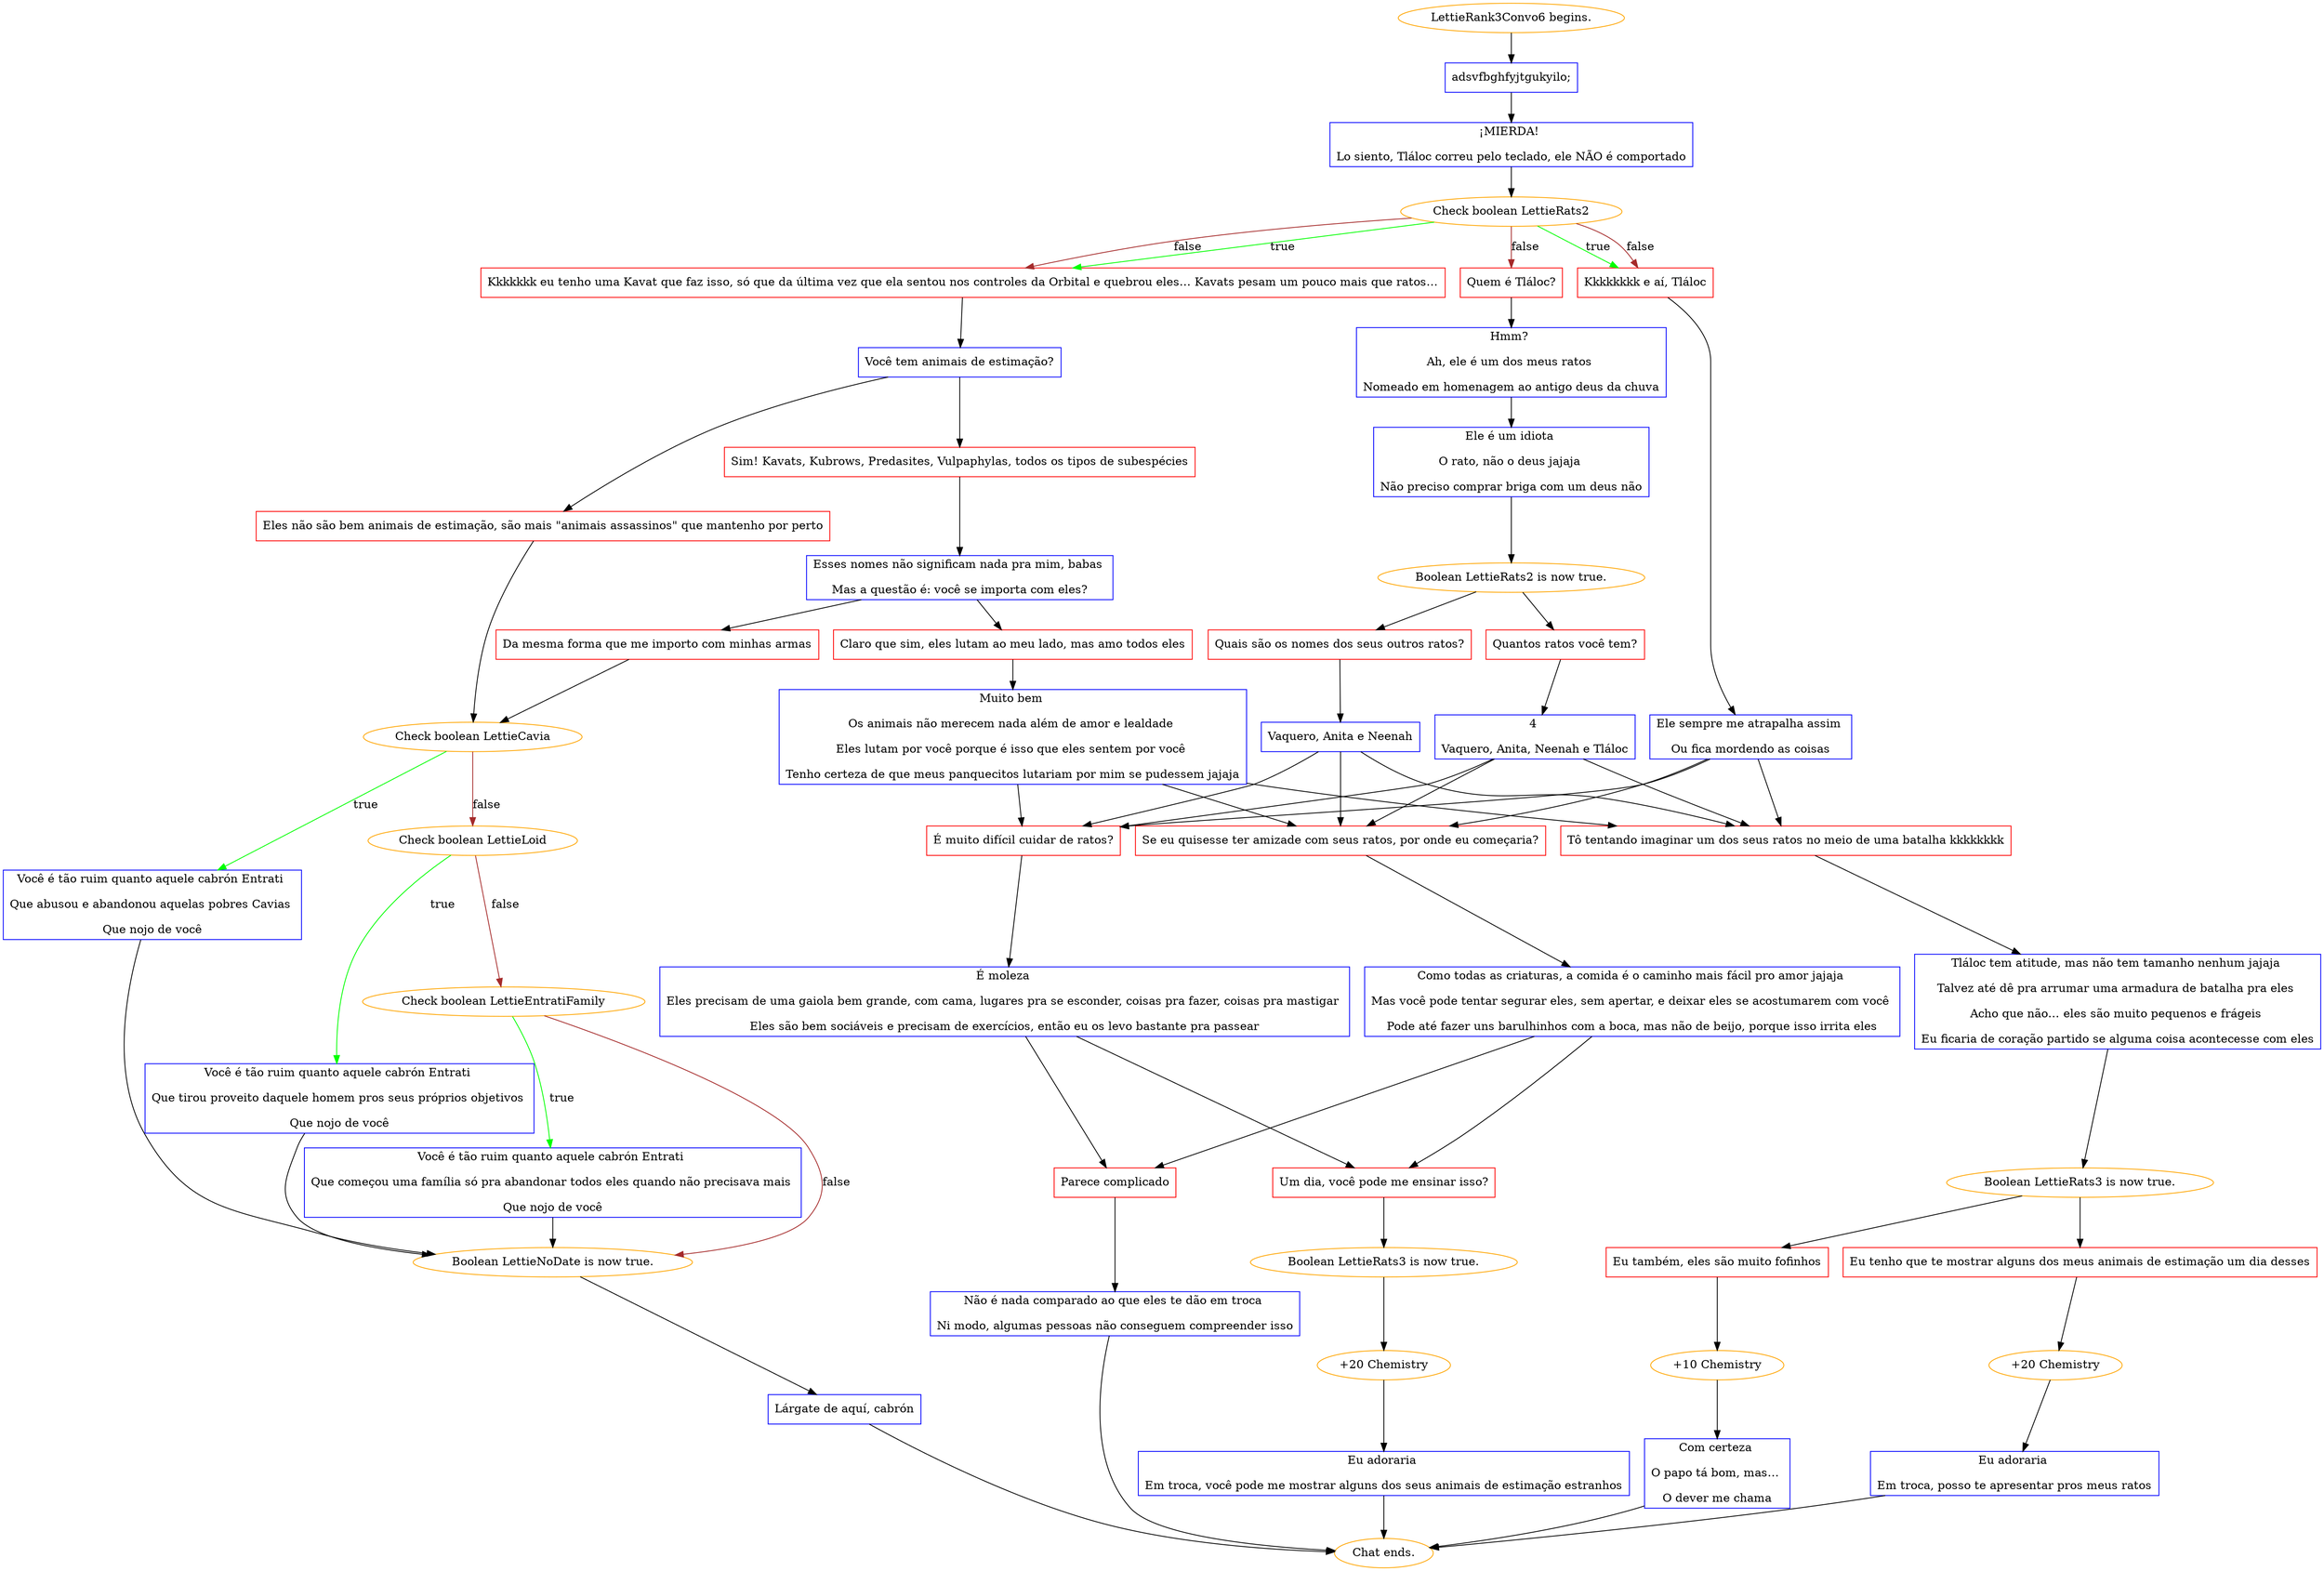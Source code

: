 digraph {
	"LettieRank3Convo6 begins." [color=orange];
		"LettieRank3Convo6 begins." -> j2163682350;
	j2163682350 [label="adsvfbghfyjtgukyilo;",shape=box,color=blue];
		j2163682350 -> j2370559459;
	j2370559459 [label="¡MIERDA! 
Lo siento, Tláloc correu pelo teclado, ele NÃO é comportado",shape=box,color=blue];
		j2370559459 -> j352879681;
	j352879681 [label="Check boolean LettieRats2",color=orange];
		j352879681 -> j639003996 [label=true,color=green];
		j352879681 -> j2866324110 [label=true,color=green];
		j352879681 -> j639003996 [label=false,color=brown];
		j352879681 -> j967527085 [label=false,color=brown];
		j352879681 -> j2866324110 [label=false,color=brown];
	j639003996 [label="Kkkkkkkk e aí, Tláloc",shape=box,color=red];
		j639003996 -> j2705314441;
	j2866324110 [label="Kkkkkkk eu tenho uma Kavat que faz isso, só que da última vez que ela sentou nos controles da Orbital e quebrou eles… Kavats pesam um pouco mais que ratos…",shape=box,color=red];
		j2866324110 -> j2369523706;
	j967527085 [label="Quem é Tláloc?",shape=box,color=red];
		j967527085 -> j3928781996;
	j2705314441 [label="Ele sempre me atrapalha assim 
Ou fica mordendo as coisas",shape=box,color=blue];
		j2705314441 -> j1032723474;
		j2705314441 -> j1879622122;
		j2705314441 -> j3588703233;
	j2369523706 [label="Você tem animais de estimação?",shape=box,color=blue];
		j2369523706 -> j1513235992;
		j2369523706 -> j1861586796;
	j3928781996 [label="Hmm? 
Ah, ele é um dos meus ratos 
Nomeado em homenagem ao antigo deus da chuva",shape=box,color=blue];
		j3928781996 -> j1942549386;
	j1032723474 [label="Se eu quisesse ter amizade com seus ratos, por onde eu começaria?",shape=box,color=red];
		j1032723474 -> j3738474181;
	j1879622122 [label="É muito difícil cuidar de ratos?",shape=box,color=red];
		j1879622122 -> j2159438643;
	j3588703233 [label="Tô tentando imaginar um dos seus ratos no meio de uma batalha kkkkkkkk",shape=box,color=red];
		j3588703233 -> j2402743043;
	j1513235992 [label="Sim! Kavats, Kubrows, Predasites, Vulpaphylas, todos os tipos de subespécies",shape=box,color=red];
		j1513235992 -> j2422628978;
	j1861586796 [label="Eles não são bem animais de estimação, são mais \"animais assassinos\" que mantenho por perto",shape=box,color=red];
		j1861586796 -> j2709366223;
	j1942549386 [label="Ele é um idiota 
O rato, não o deus jajaja 
Não preciso comprar briga com um deus não",shape=box,color=blue];
		j1942549386 -> j10351059;
	j3738474181 [label="Como todas as criaturas, a comida é o caminho mais fácil pro amor jajaja 
Mas você pode tentar segurar eles, sem apertar, e deixar eles se acostumarem com você 
Pode até fazer uns barulhinhos com a boca, mas não de beijo, porque isso irrita eles",shape=box,color=blue];
		j3738474181 -> j4263226465;
		j3738474181 -> j4122006491;
	j2159438643 [label="É moleza 
Eles precisam de uma gaiola bem grande, com cama, lugares pra se esconder, coisas pra fazer, coisas pra mastigar 
Eles são bem sociáveis e precisam de exercícios, então eu os levo bastante pra passear",shape=box,color=blue];
		j2159438643 -> j4263226465;
		j2159438643 -> j4122006491;
	j2402743043 [label="Tláloc tem atitude, mas não tem tamanho nenhum jajaja 
Talvez até dê pra arrumar uma armadura de batalha pra eles 
Acho que não… eles são muito pequenos e frágeis 
Eu ficaria de coração partido se alguma coisa acontecesse com eles",shape=box,color=blue];
		j2402743043 -> j2279302391;
	j2422628978 [label="Esses nomes não significam nada pra mim, babas 
Mas a questão é: você se importa com eles?",shape=box,color=blue];
		j2422628978 -> j1029641349;
		j2422628978 -> j1175308920;
	j2709366223 [label="Check boolean LettieCavia",color=orange];
		j2709366223 -> j2723096382 [label=true,color=green];
		j2709366223 -> j1457704003 [label=false,color=brown];
	j10351059 [label="Boolean LettieRats2 is now true.",color=orange];
		j10351059 -> j1469257595;
		j10351059 -> j1949198715;
	j4263226465 [label="Um dia, você pode me ensinar isso?",shape=box,color=red];
		j4263226465 -> j3512461482;
	j4122006491 [label="Parece complicado",shape=box,color=red];
		j4122006491 -> j2955538445;
	j2279302391 [label="Boolean LettieRats3 is now true.",color=orange];
		j2279302391 -> j3242409056;
		j2279302391 -> j2294617013;
	j1029641349 [label="Claro que sim, eles lutam ao meu lado, mas amo todos eles",shape=box,color=red];
		j1029641349 -> j3049738655;
	j1175308920 [label="Da mesma forma que me importo com minhas armas",shape=box,color=red];
		j1175308920 -> j2709366223;
	j2723096382 [label="Você é tão ruim quanto aquele cabrón Entrati 
Que abusou e abandonou aquelas pobres Cavias 
Que nojo de você",shape=box,color=blue];
		j2723096382 -> j3650571808;
	j1457704003 [label="Check boolean LettieLoid",color=orange];
		j1457704003 -> j3150154084 [label=true,color=green];
		j1457704003 -> j2739792652 [label=false,color=brown];
	j1469257595 [label="Quantos ratos você tem?",shape=box,color=red];
		j1469257595 -> j1723721743;
	j1949198715 [label="Quais são os nomes dos seus outros ratos?",shape=box,color=red];
		j1949198715 -> j4194642102;
	j3512461482 [label="Boolean LettieRats3 is now true.",color=orange];
		j3512461482 -> j3482459248;
	j2955538445 [label="Não é nada comparado ao que eles te dão em troca 
Ni modo, algumas pessoas não conseguem compreender isso",shape=box,color=blue];
		j2955538445 -> "Chat ends.";
	j3242409056 [label="Eu também, eles são muito fofinhos",shape=box,color=red];
		j3242409056 -> j1065126770;
	j2294617013 [label="Eu tenho que te mostrar alguns dos meus animais de estimação um dia desses",shape=box,color=red];
		j2294617013 -> j1313776398;
	j3049738655 [label="Muito bem 
Os animais não merecem nada além de amor e lealdade 
Eles lutam por você porque é isso que eles sentem por você 
Tenho certeza de que meus panquecitos lutariam por mim se pudessem jajaja",shape=box,color=blue];
		j3049738655 -> j1032723474;
		j3049738655 -> j1879622122;
		j3049738655 -> j3588703233;
	j3650571808 [label="Boolean LettieNoDate is now true.",color=orange];
		j3650571808 -> j3947662504;
	j3150154084 [label="Você é tão ruim quanto aquele cabrón Entrati 
Que tirou proveito daquele homem pros seus próprios objetivos 
Que nojo de você",shape=box,color=blue];
		j3150154084 -> j3650571808;
	j2739792652 [label="Check boolean LettieEntratiFamily",color=orange];
		j2739792652 -> j2025386649 [label=true,color=green];
		j2739792652 -> j3650571808 [label=false,color=brown];
	j1723721743 [label="4 
Vaquero, Anita, Neenah e Tláloc",shape=box,color=blue];
		j1723721743 -> j1032723474;
		j1723721743 -> j1879622122;
		j1723721743 -> j3588703233;
	j4194642102 [label="Vaquero, Anita e Neenah",shape=box,color=blue];
		j4194642102 -> j1032723474;
		j4194642102 -> j1879622122;
		j4194642102 -> j3588703233;
	j3482459248 [label="+20 Chemistry",color=orange];
		j3482459248 -> j2569996342;
	"Chat ends." [color=orange];
	j1065126770 [label="+10 Chemistry",color=orange];
		j1065126770 -> j2155219744;
	j1313776398 [label="+20 Chemistry",color=orange];
		j1313776398 -> j233496944;
	j3947662504 [label="Lárgate de aquí, cabrón",shape=box,color=blue];
		j3947662504 -> "Chat ends.";
	j2025386649 [label="Você é tão ruim quanto aquele cabrón Entrati 
Que começou uma família só pra abandonar todos eles quando não precisava mais 
Que nojo de você",shape=box,color=blue];
		j2025386649 -> j3650571808;
	j2569996342 [label="Eu adoraria 
Em troca, você pode me mostrar alguns dos seus animais de estimação estranhos",shape=box,color=blue];
		j2569996342 -> "Chat ends.";
	j2155219744 [label="Com certeza 
O papo tá bom, mas… 
O dever me chama",shape=box,color=blue];
		j2155219744 -> "Chat ends.";
	j233496944 [label="Eu adoraria 
Em troca, posso te apresentar pros meus ratos",shape=box,color=blue];
		j233496944 -> "Chat ends.";
}
